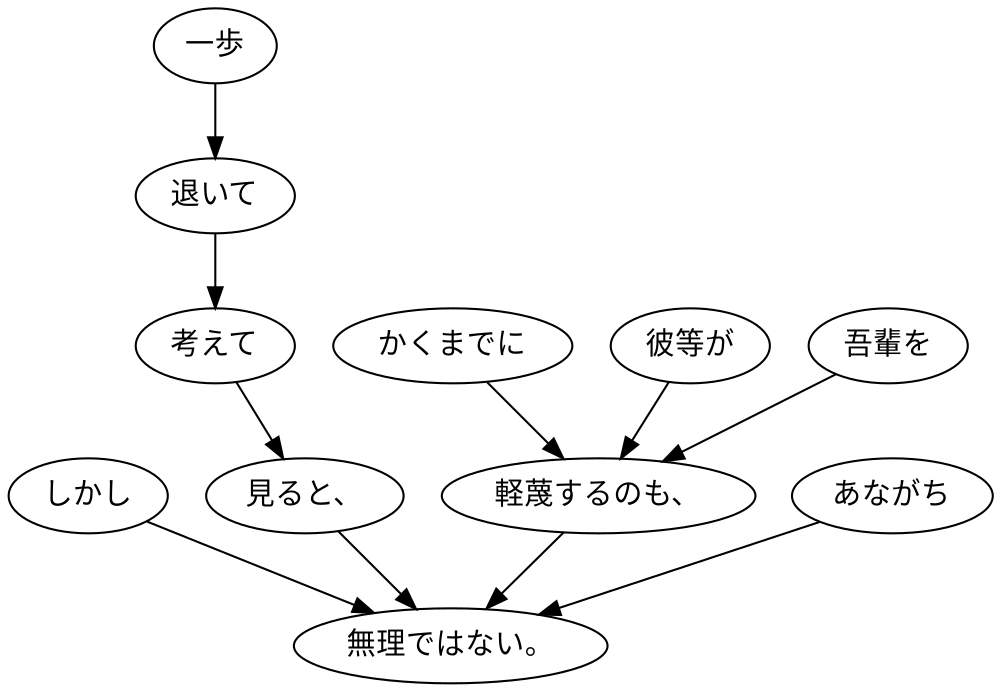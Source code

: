 digraph graph3198 {
	node0 [label="しかし"];
	node1 [label="一歩"];
	node2 [label="退いて"];
	node3 [label="考えて"];
	node4 [label="見ると、"];
	node5 [label="かくまでに"];
	node6 [label="彼等が"];
	node7 [label="吾輩を"];
	node8 [label="軽蔑するのも、"];
	node9 [label="あながち"];
	node10 [label="無理ではない。"];
	node0 -> node10;
	node1 -> node2;
	node2 -> node3;
	node3 -> node4;
	node4 -> node10;
	node5 -> node8;
	node6 -> node8;
	node7 -> node8;
	node8 -> node10;
	node9 -> node10;
}
